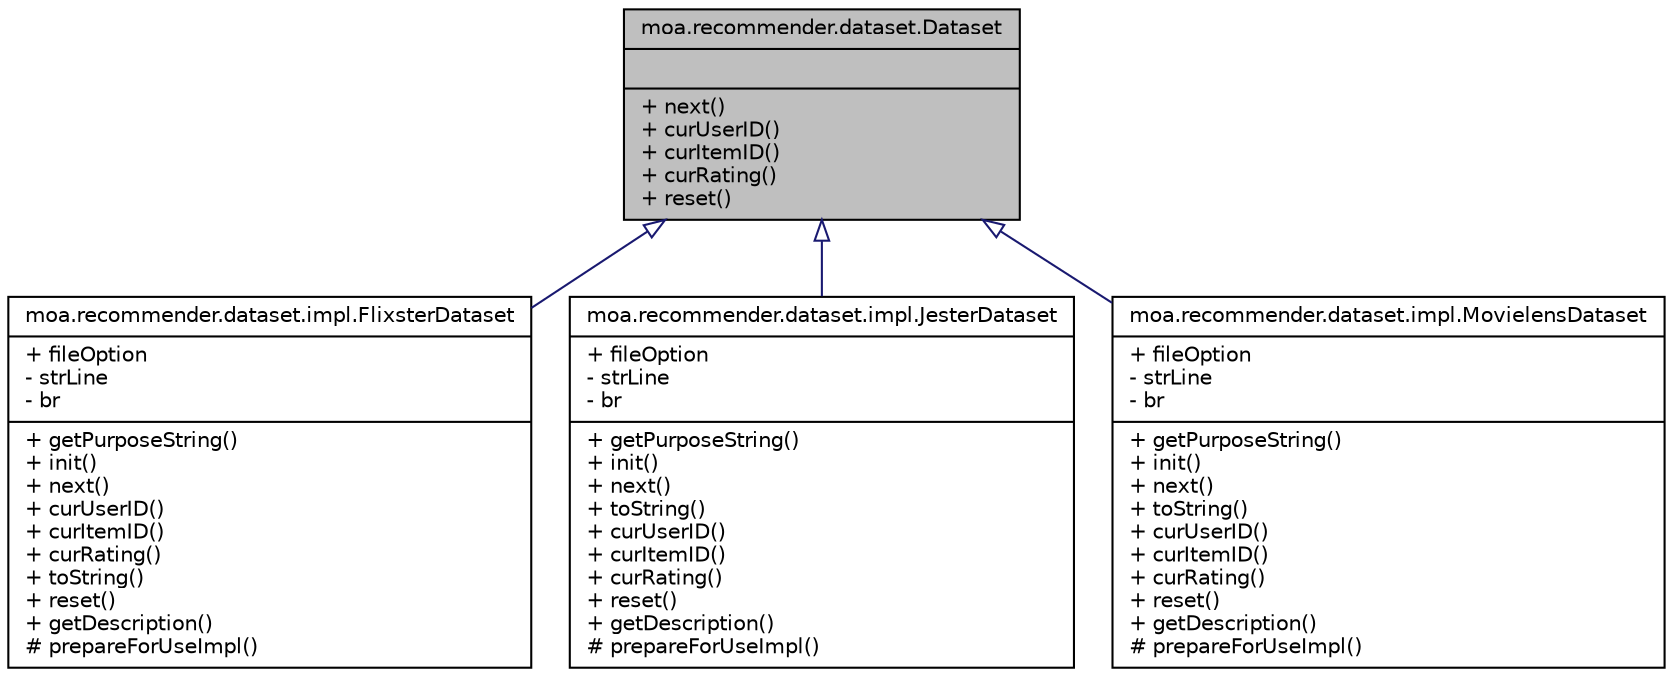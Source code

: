 digraph G
{
  edge [fontname="Helvetica",fontsize="10",labelfontname="Helvetica",labelfontsize="10"];
  node [fontname="Helvetica",fontsize="10",shape=record];
  Node1 [label="{moa.recommender.dataset.Dataset\n||+ next()\l+ curUserID()\l+ curItemID()\l+ curRating()\l+ reset()\l}",height=0.2,width=0.4,color="black", fillcolor="grey75", style="filled" fontcolor="black"];
  Node1 -> Node2 [dir=back,color="midnightblue",fontsize="10",style="solid",arrowtail="empty",fontname="Helvetica"];
  Node2 [label="{moa.recommender.dataset.impl.FlixsterDataset\n|+ fileOption\l- strLine\l- br\l|+ getPurposeString()\l+ init()\l+ next()\l+ curUserID()\l+ curItemID()\l+ curRating()\l+ toString()\l+ reset()\l+ getDescription()\l# prepareForUseImpl()\l}",height=0.2,width=0.4,color="black", fillcolor="white", style="filled",URL="$classmoa_1_1recommender_1_1dataset_1_1impl_1_1FlixsterDataset.html"];
  Node1 -> Node3 [dir=back,color="midnightblue",fontsize="10",style="solid",arrowtail="empty",fontname="Helvetica"];
  Node3 [label="{moa.recommender.dataset.impl.JesterDataset\n|+ fileOption\l- strLine\l- br\l|+ getPurposeString()\l+ init()\l+ next()\l+ toString()\l+ curUserID()\l+ curItemID()\l+ curRating()\l+ reset()\l+ getDescription()\l# prepareForUseImpl()\l}",height=0.2,width=0.4,color="black", fillcolor="white", style="filled",URL="$classmoa_1_1recommender_1_1dataset_1_1impl_1_1JesterDataset.html"];
  Node1 -> Node4 [dir=back,color="midnightblue",fontsize="10",style="solid",arrowtail="empty",fontname="Helvetica"];
  Node4 [label="{moa.recommender.dataset.impl.MovielensDataset\n|+ fileOption\l- strLine\l- br\l|+ getPurposeString()\l+ init()\l+ next()\l+ toString()\l+ curUserID()\l+ curItemID()\l+ curRating()\l+ reset()\l+ getDescription()\l# prepareForUseImpl()\l}",height=0.2,width=0.4,color="black", fillcolor="white", style="filled",URL="$classmoa_1_1recommender_1_1dataset_1_1impl_1_1MovielensDataset.html"];
}
